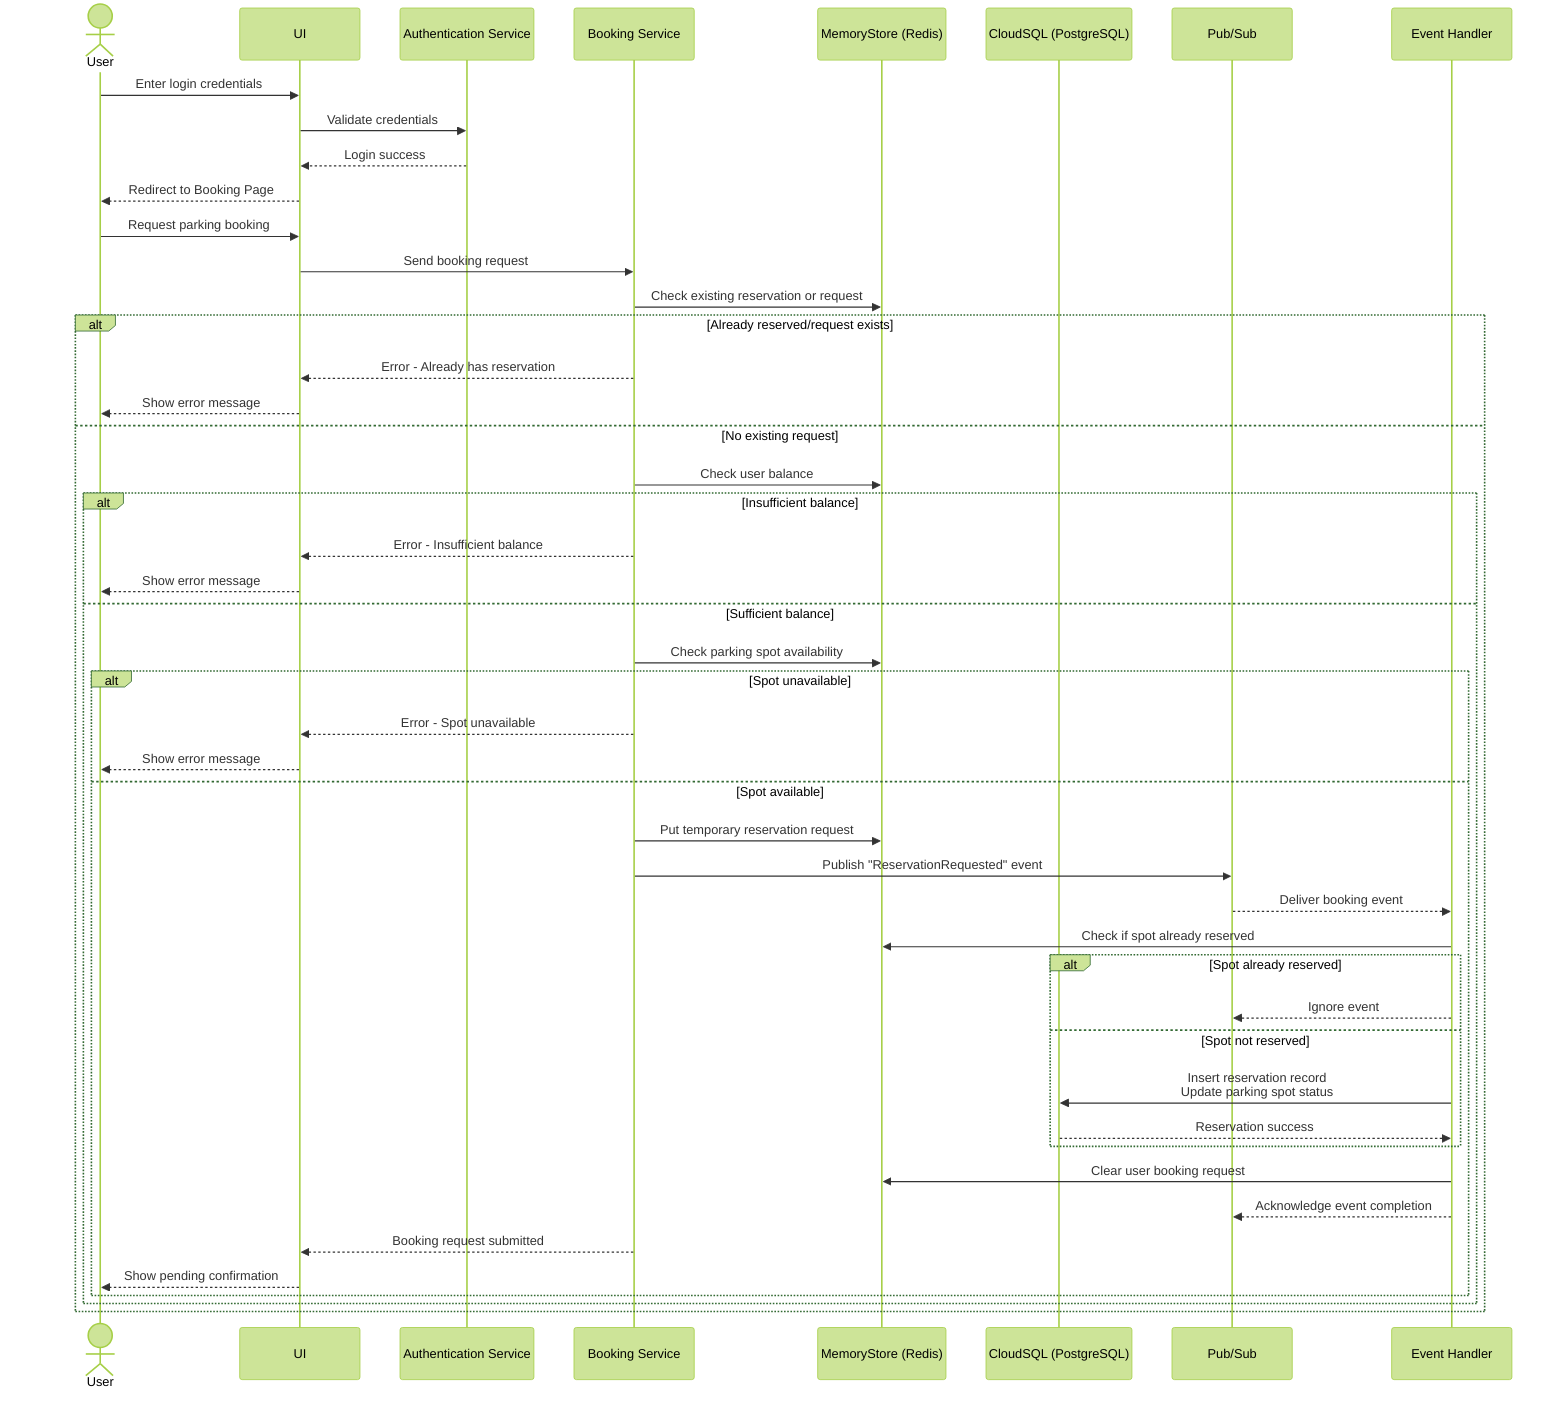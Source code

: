 ---
config:
  theme: forest
---
sequenceDiagram
    actor User
    participant UI
    participant Auth as Authentication Service
    participant Booking as Booking Service
    participant Cache as MemoryStore (Redis)
    participant DB as CloudSQL (PostgreSQL)
    participant PubSub as Pub/Sub
    participant Handler as Event Handler
    User->>UI: Enter login credentials
    UI->>Auth: Validate credentials
    Auth-->>UI: Login success
    UI-->>User: Redirect to Booking Page
    User->>UI: Request parking booking
    UI->>Booking: Send booking request
    Booking->>Cache: Check existing reservation or request
    alt Already reserved/request exists
        Booking-->>UI: Error - Already has reservation
        UI-->>User: Show error message
    else No existing request
        Booking->>Cache: Check user balance
        alt Insufficient balance
            Booking-->>UI: Error - Insufficient balance
            UI-->>User: Show error message
        else Sufficient balance
            Booking->>Cache: Check parking spot availability
            alt Spot unavailable
                Booking-->>UI: Error - Spot unavailable
                UI-->>User: Show error message
            else Spot available
                Booking->>Cache: Put temporary reservation request
                Booking->>PubSub: Publish "ReservationRequested" event
                PubSub-->>Handler: Deliver booking event
                Handler->>Cache: Check if spot already reserved
                alt Spot already reserved
                    Handler-->>PubSub: Ignore event
                else Spot not reserved
                    Handler->>DB: Insert reservation record<br/>Update parking spot status
                    DB-->>Handler: Reservation success
                end
                Handler->>Cache: Clear user booking request
                Handler-->>PubSub: Acknowledge event completion
                Booking-->>UI: Booking request submitted
                UI-->>User: Show pending confirmation
            end
        end
    end